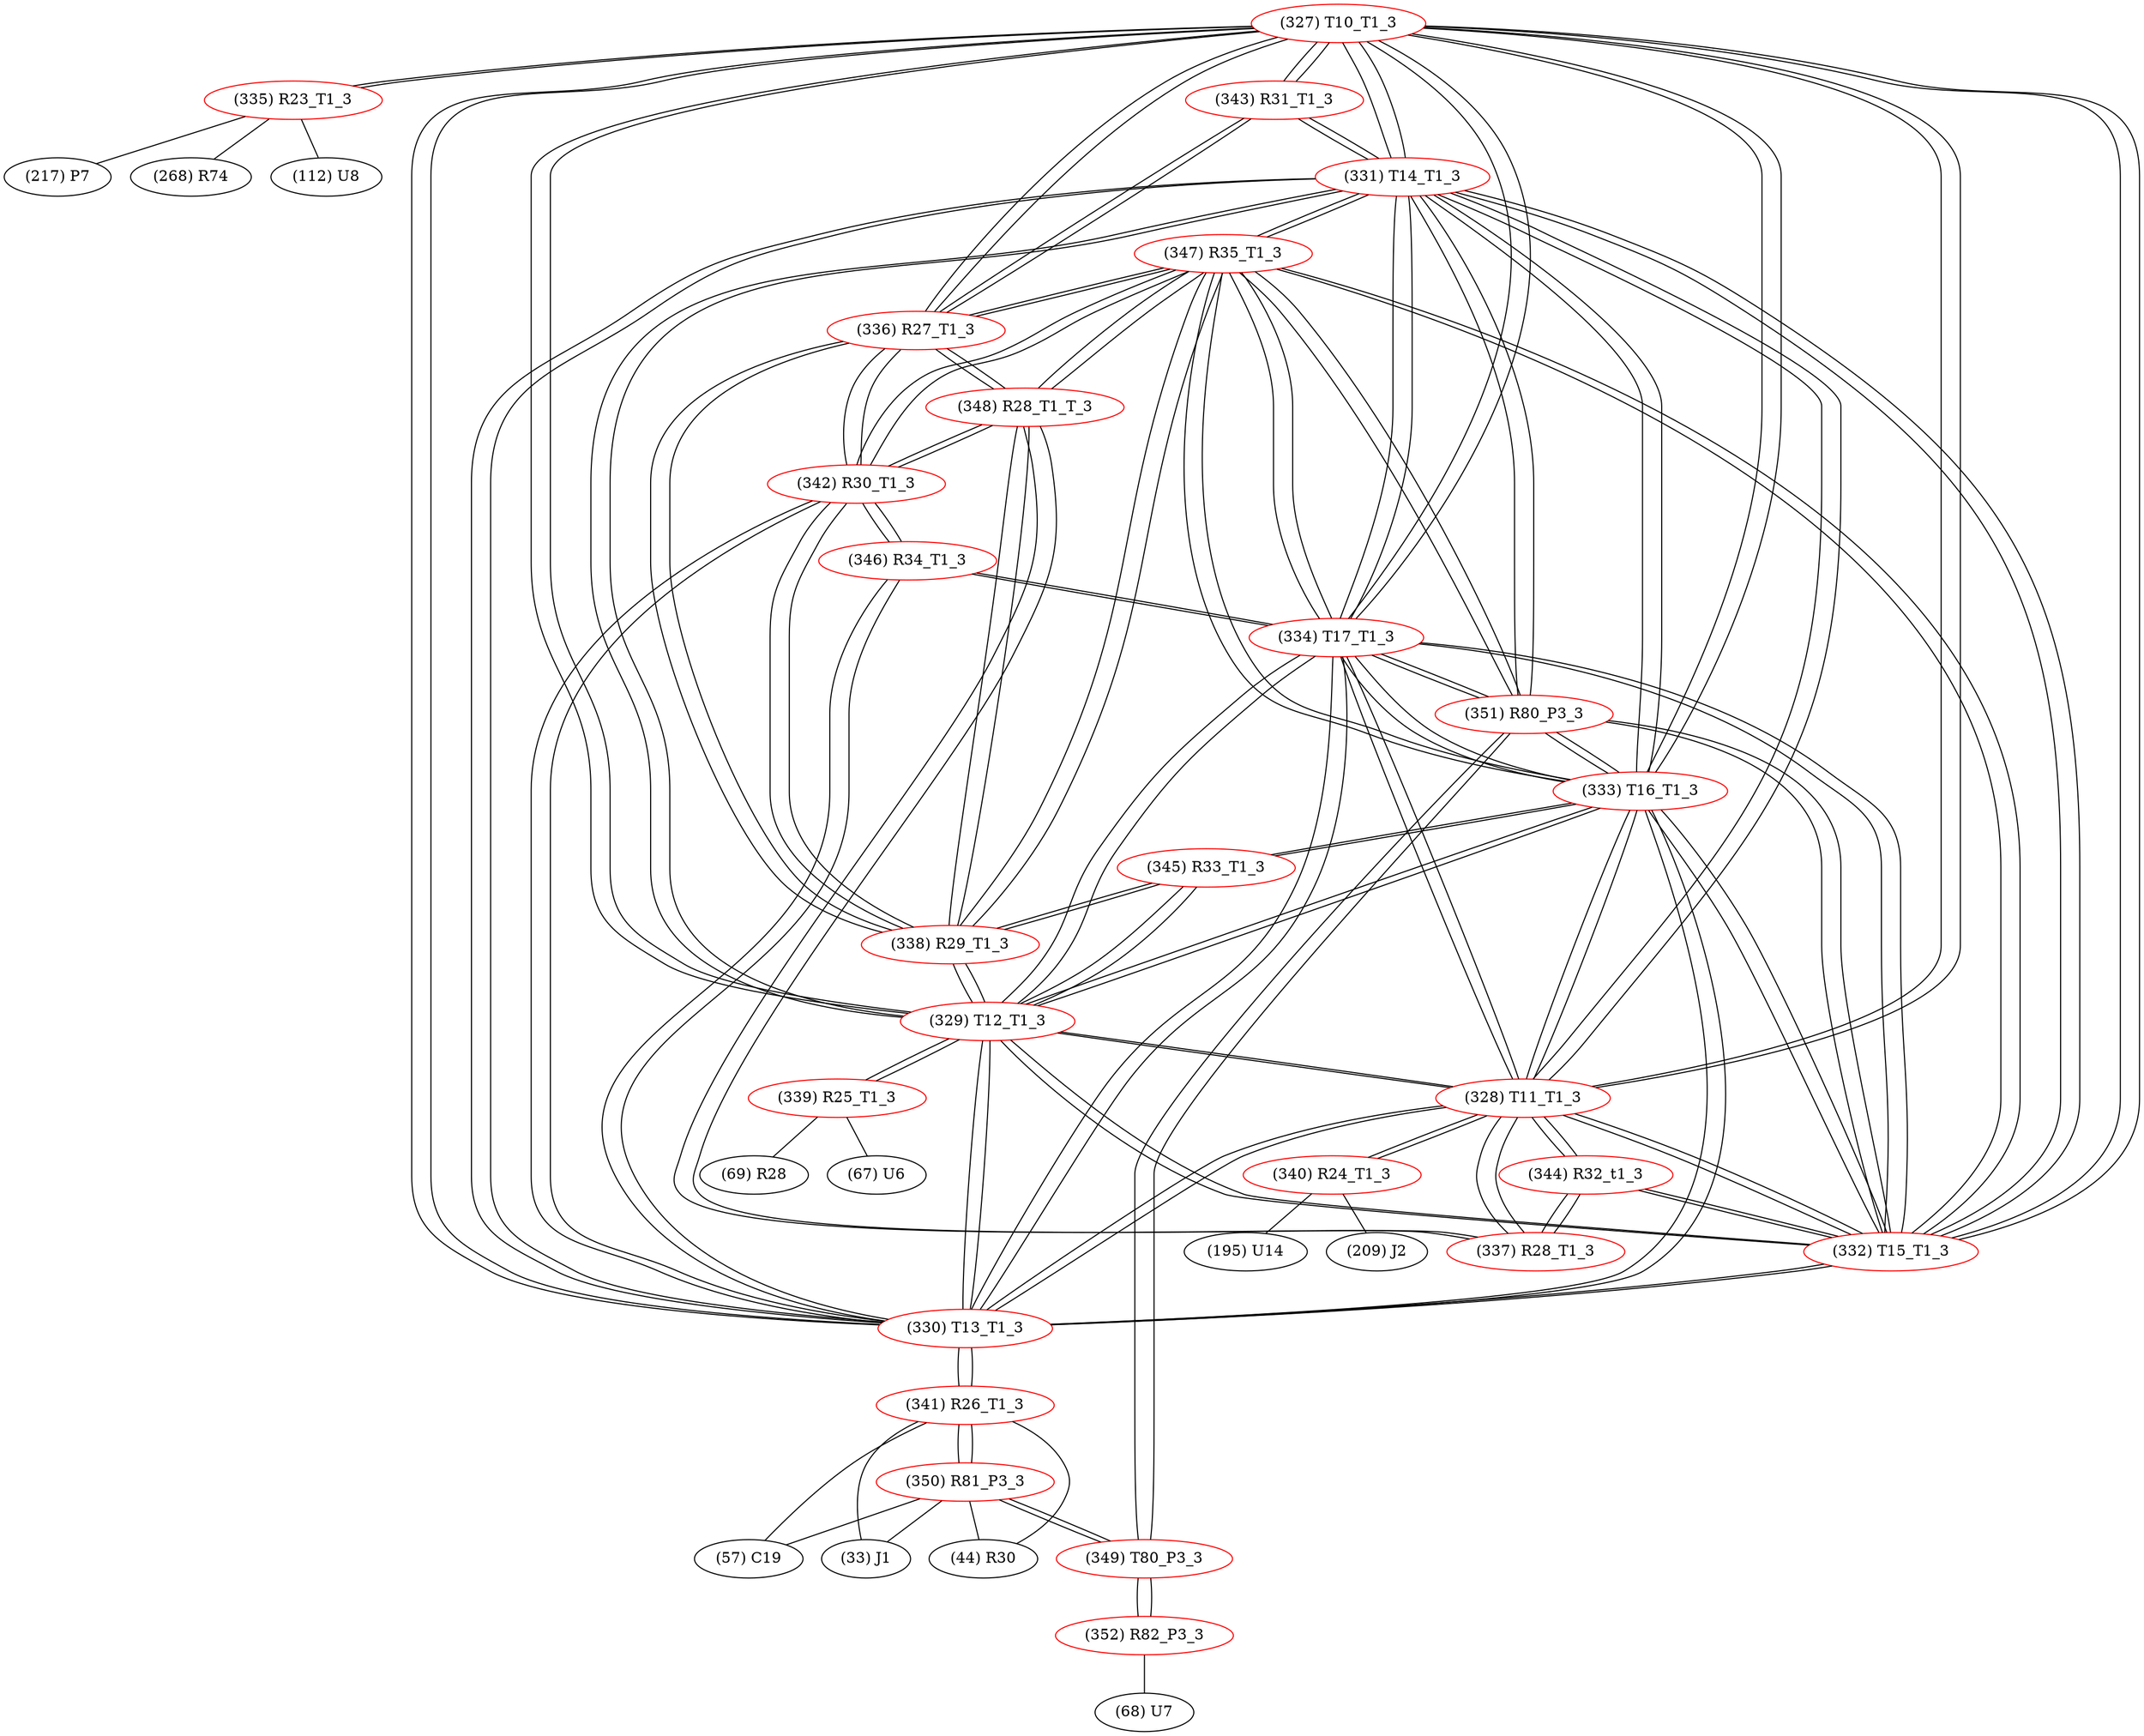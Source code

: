 graph {
	327 [label="(327) T10_T1_3" color=red]
	335 [label="(335) R23_T1_3"]
	343 [label="(343) R31_T1_3"]
	336 [label="(336) R27_T1_3"]
	333 [label="(333) T16_T1_3"]
	334 [label="(334) T17_T1_3"]
	332 [label="(332) T15_T1_3"]
	329 [label="(329) T12_T1_3"]
	331 [label="(331) T14_T1_3"]
	330 [label="(330) T13_T1_3"]
	328 [label="(328) T11_T1_3"]
	328 [label="(328) T11_T1_3" color=red]
	340 [label="(340) R24_T1_3"]
	337 [label="(337) R28_T1_3"]
	344 [label="(344) R32_t1_3"]
	327 [label="(327) T10_T1_3"]
	333 [label="(333) T16_T1_3"]
	334 [label="(334) T17_T1_3"]
	332 [label="(332) T15_T1_3"]
	329 [label="(329) T12_T1_3"]
	331 [label="(331) T14_T1_3"]
	330 [label="(330) T13_T1_3"]
	329 [label="(329) T12_T1_3" color=red]
	345 [label="(345) R33_T1_3"]
	338 [label="(338) R29_T1_3"]
	339 [label="(339) R25_T1_3"]
	327 [label="(327) T10_T1_3"]
	333 [label="(333) T16_T1_3"]
	334 [label="(334) T17_T1_3"]
	332 [label="(332) T15_T1_3"]
	331 [label="(331) T14_T1_3"]
	330 [label="(330) T13_T1_3"]
	328 [label="(328) T11_T1_3"]
	330 [label="(330) T13_T1_3" color=red]
	342 [label="(342) R30_T1_3"]
	346 [label="(346) R34_T1_3"]
	341 [label="(341) R26_T1_3"]
	327 [label="(327) T10_T1_3"]
	333 [label="(333) T16_T1_3"]
	334 [label="(334) T17_T1_3"]
	332 [label="(332) T15_T1_3"]
	329 [label="(329) T12_T1_3"]
	331 [label="(331) T14_T1_3"]
	328 [label="(328) T11_T1_3"]
	331 [label="(331) T14_T1_3" color=red]
	327 [label="(327) T10_T1_3"]
	333 [label="(333) T16_T1_3"]
	334 [label="(334) T17_T1_3"]
	332 [label="(332) T15_T1_3"]
	329 [label="(329) T12_T1_3"]
	330 [label="(330) T13_T1_3"]
	328 [label="(328) T11_T1_3"]
	343 [label="(343) R31_T1_3"]
	351 [label="(351) R80_P3_3"]
	347 [label="(347) R35_T1_3"]
	332 [label="(332) T15_T1_3" color=red]
	344 [label="(344) R32_t1_3"]
	327 [label="(327) T10_T1_3"]
	333 [label="(333) T16_T1_3"]
	334 [label="(334) T17_T1_3"]
	329 [label="(329) T12_T1_3"]
	331 [label="(331) T14_T1_3"]
	330 [label="(330) T13_T1_3"]
	328 [label="(328) T11_T1_3"]
	351 [label="(351) R80_P3_3"]
	347 [label="(347) R35_T1_3"]
	333 [label="(333) T16_T1_3" color=red]
	345 [label="(345) R33_T1_3"]
	327 [label="(327) T10_T1_3"]
	334 [label="(334) T17_T1_3"]
	332 [label="(332) T15_T1_3"]
	329 [label="(329) T12_T1_3"]
	331 [label="(331) T14_T1_3"]
	330 [label="(330) T13_T1_3"]
	328 [label="(328) T11_T1_3"]
	351 [label="(351) R80_P3_3"]
	347 [label="(347) R35_T1_3"]
	334 [label="(334) T17_T1_3" color=red]
	346 [label="(346) R34_T1_3"]
	327 [label="(327) T10_T1_3"]
	333 [label="(333) T16_T1_3"]
	332 [label="(332) T15_T1_3"]
	329 [label="(329) T12_T1_3"]
	331 [label="(331) T14_T1_3"]
	330 [label="(330) T13_T1_3"]
	328 [label="(328) T11_T1_3"]
	351 [label="(351) R80_P3_3"]
	347 [label="(347) R35_T1_3"]
	335 [label="(335) R23_T1_3" color=red]
	217 [label="(217) P7"]
	268 [label="(268) R74"]
	112 [label="(112) U8"]
	327 [label="(327) T10_T1_3"]
	336 [label="(336) R27_T1_3" color=red]
	342 [label="(342) R30_T1_3"]
	347 [label="(347) R35_T1_3"]
	338 [label="(338) R29_T1_3"]
	348 [label="(348) R28_T1_T_3"]
	327 [label="(327) T10_T1_3"]
	343 [label="(343) R31_T1_3"]
	337 [label="(337) R28_T1_3" color=red]
	328 [label="(328) T11_T1_3"]
	344 [label="(344) R32_t1_3"]
	348 [label="(348) R28_T1_T_3"]
	338 [label="(338) R29_T1_3" color=red]
	342 [label="(342) R30_T1_3"]
	347 [label="(347) R35_T1_3"]
	348 [label="(348) R28_T1_T_3"]
	336 [label="(336) R27_T1_3"]
	345 [label="(345) R33_T1_3"]
	329 [label="(329) T12_T1_3"]
	339 [label="(339) R25_T1_3" color=red]
	69 [label="(69) R28"]
	67 [label="(67) U6"]
	329 [label="(329) T12_T1_3"]
	340 [label="(340) R24_T1_3" color=red]
	195 [label="(195) U14"]
	209 [label="(209) J2"]
	328 [label="(328) T11_T1_3"]
	341 [label="(341) R26_T1_3" color=red]
	44 [label="(44) R30"]
	57 [label="(57) C19"]
	33 [label="(33) J1"]
	350 [label="(350) R81_P3_3"]
	330 [label="(330) T13_T1_3"]
	342 [label="(342) R30_T1_3" color=red]
	347 [label="(347) R35_T1_3"]
	338 [label="(338) R29_T1_3"]
	348 [label="(348) R28_T1_T_3"]
	336 [label="(336) R27_T1_3"]
	346 [label="(346) R34_T1_3"]
	330 [label="(330) T13_T1_3"]
	343 [label="(343) R31_T1_3" color=red]
	327 [label="(327) T10_T1_3"]
	336 [label="(336) R27_T1_3"]
	331 [label="(331) T14_T1_3"]
	344 [label="(344) R32_t1_3" color=red]
	332 [label="(332) T15_T1_3"]
	328 [label="(328) T11_T1_3"]
	337 [label="(337) R28_T1_3"]
	345 [label="(345) R33_T1_3" color=red]
	333 [label="(333) T16_T1_3"]
	338 [label="(338) R29_T1_3"]
	329 [label="(329) T12_T1_3"]
	346 [label="(346) R34_T1_3" color=red]
	334 [label="(334) T17_T1_3"]
	342 [label="(342) R30_T1_3"]
	330 [label="(330) T13_T1_3"]
	347 [label="(347) R35_T1_3" color=red]
	342 [label="(342) R30_T1_3"]
	338 [label="(338) R29_T1_3"]
	348 [label="(348) R28_T1_T_3"]
	336 [label="(336) R27_T1_3"]
	351 [label="(351) R80_P3_3"]
	334 [label="(334) T17_T1_3"]
	333 [label="(333) T16_T1_3"]
	332 [label="(332) T15_T1_3"]
	331 [label="(331) T14_T1_3"]
	348 [label="(348) R28_T1_T_3" color=red]
	342 [label="(342) R30_T1_3"]
	347 [label="(347) R35_T1_3"]
	338 [label="(338) R29_T1_3"]
	336 [label="(336) R27_T1_3"]
	337 [label="(337) R28_T1_3"]
	349 [label="(349) T80_P3_3" color=red]
	350 [label="(350) R81_P3_3"]
	352 [label="(352) R82_P3_3"]
	351 [label="(351) R80_P3_3"]
	350 [label="(350) R81_P3_3" color=red]
	44 [label="(44) R30"]
	57 [label="(57) C19"]
	33 [label="(33) J1"]
	341 [label="(341) R26_T1_3"]
	349 [label="(349) T80_P3_3"]
	351 [label="(351) R80_P3_3" color=red]
	334 [label="(334) T17_T1_3"]
	347 [label="(347) R35_T1_3"]
	333 [label="(333) T16_T1_3"]
	332 [label="(332) T15_T1_3"]
	331 [label="(331) T14_T1_3"]
	349 [label="(349) T80_P3_3"]
	352 [label="(352) R82_P3_3" color=red]
	68 [label="(68) U7"]
	349 [label="(349) T80_P3_3"]
	327 -- 335
	327 -- 343
	327 -- 336
	327 -- 333
	327 -- 334
	327 -- 332
	327 -- 329
	327 -- 331
	327 -- 330
	327 -- 328
	328 -- 340
	328 -- 337
	328 -- 344
	328 -- 327
	328 -- 333
	328 -- 334
	328 -- 332
	328 -- 329
	328 -- 331
	328 -- 330
	329 -- 345
	329 -- 338
	329 -- 339
	329 -- 327
	329 -- 333
	329 -- 334
	329 -- 332
	329 -- 331
	329 -- 330
	329 -- 328
	330 -- 342
	330 -- 346
	330 -- 341
	330 -- 327
	330 -- 333
	330 -- 334
	330 -- 332
	330 -- 329
	330 -- 331
	330 -- 328
	331 -- 327
	331 -- 333
	331 -- 334
	331 -- 332
	331 -- 329
	331 -- 330
	331 -- 328
	331 -- 343
	331 -- 351
	331 -- 347
	332 -- 344
	332 -- 327
	332 -- 333
	332 -- 334
	332 -- 329
	332 -- 331
	332 -- 330
	332 -- 328
	332 -- 351
	332 -- 347
	333 -- 345
	333 -- 327
	333 -- 334
	333 -- 332
	333 -- 329
	333 -- 331
	333 -- 330
	333 -- 328
	333 -- 351
	333 -- 347
	334 -- 346
	334 -- 327
	334 -- 333
	334 -- 332
	334 -- 329
	334 -- 331
	334 -- 330
	334 -- 328
	334 -- 351
	334 -- 347
	335 -- 217
	335 -- 268
	335 -- 112
	335 -- 327
	336 -- 342
	336 -- 347
	336 -- 338
	336 -- 348
	336 -- 327
	336 -- 343
	337 -- 328
	337 -- 344
	337 -- 348
	338 -- 342
	338 -- 347
	338 -- 348
	338 -- 336
	338 -- 345
	338 -- 329
	339 -- 69
	339 -- 67
	339 -- 329
	340 -- 195
	340 -- 209
	340 -- 328
	341 -- 44
	341 -- 57
	341 -- 33
	341 -- 350
	341 -- 330
	342 -- 347
	342 -- 338
	342 -- 348
	342 -- 336
	342 -- 346
	342 -- 330
	343 -- 327
	343 -- 336
	343 -- 331
	344 -- 332
	344 -- 328
	344 -- 337
	345 -- 333
	345 -- 338
	345 -- 329
	346 -- 334
	346 -- 342
	346 -- 330
	347 -- 342
	347 -- 338
	347 -- 348
	347 -- 336
	347 -- 351
	347 -- 334
	347 -- 333
	347 -- 332
	347 -- 331
	348 -- 342
	348 -- 347
	348 -- 338
	348 -- 336
	348 -- 337
	349 -- 350
	349 -- 352
	349 -- 351
	350 -- 44
	350 -- 57
	350 -- 33
	350 -- 341
	350 -- 349
	351 -- 334
	351 -- 347
	351 -- 333
	351 -- 332
	351 -- 331
	351 -- 349
	352 -- 68
	352 -- 349
}